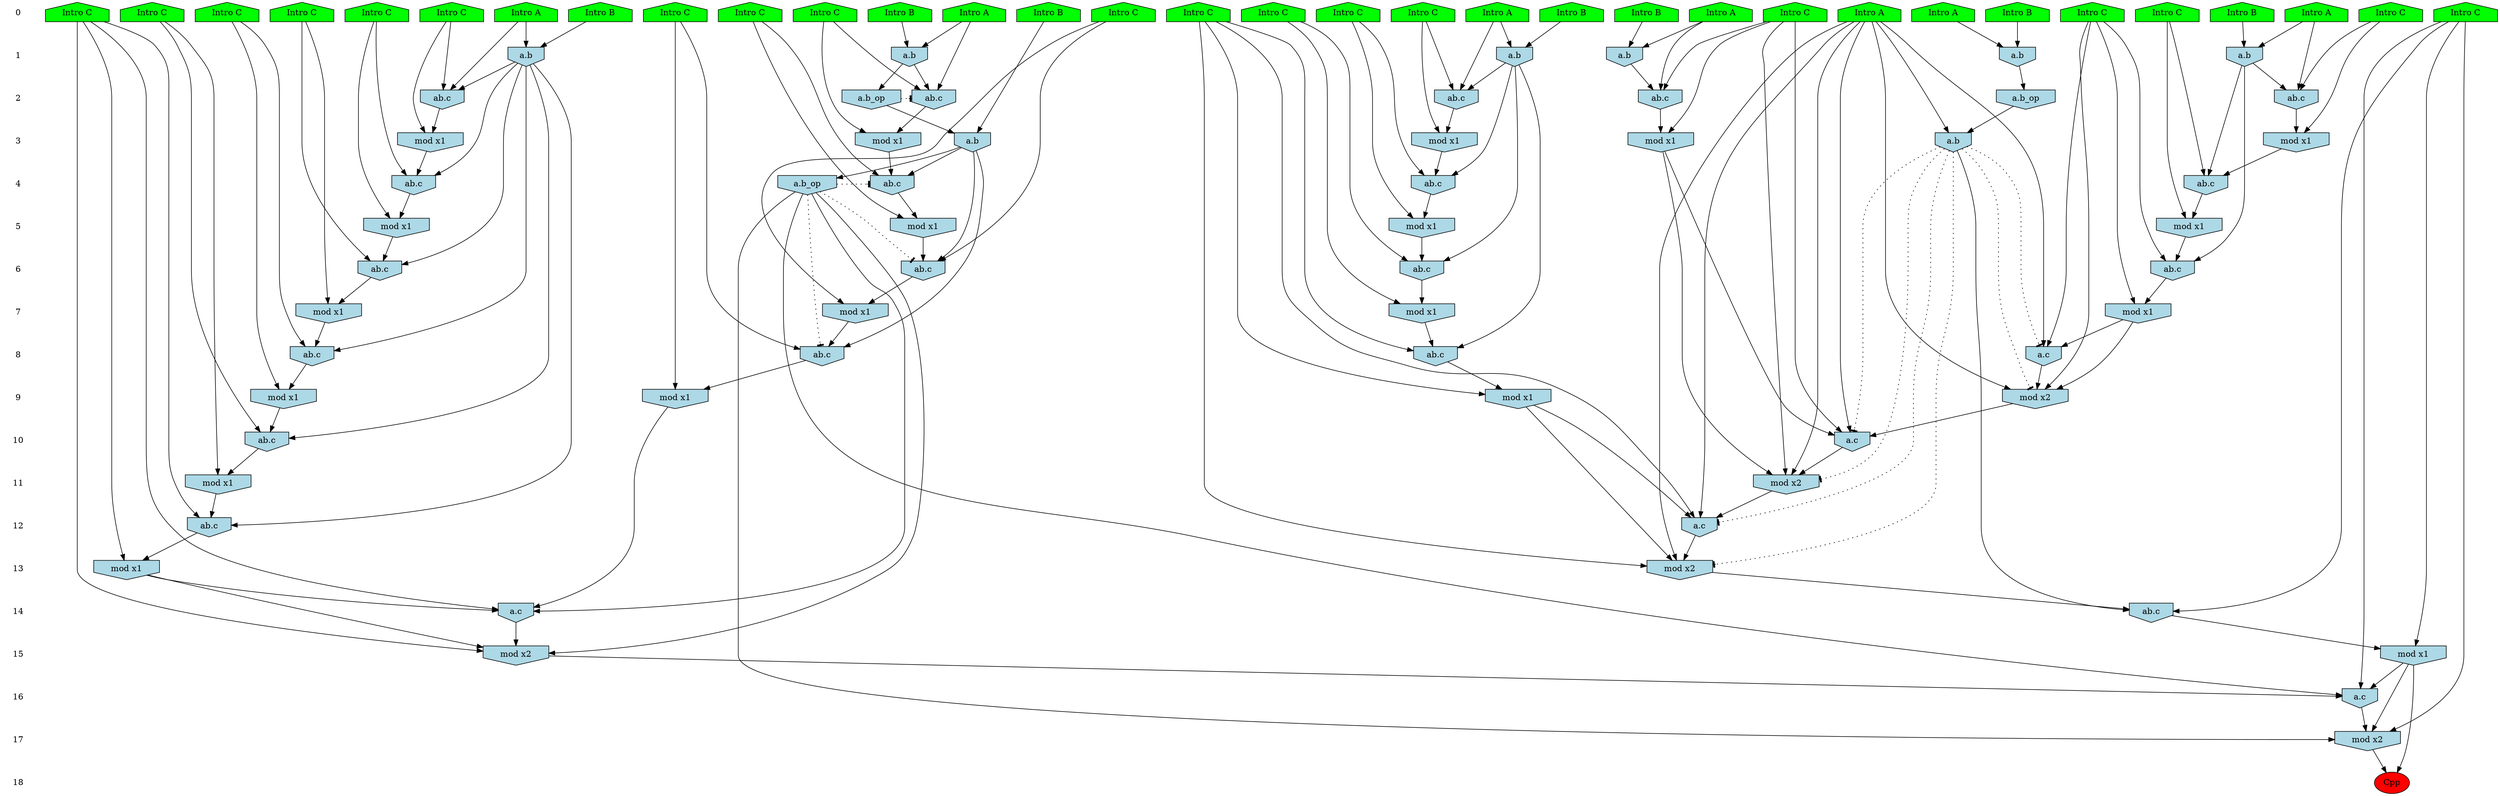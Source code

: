 /* Compression of 1 causal flows obtained in average at 1.735707E+01 t.u */
/* Compressed causal flows were: [3050] */
digraph G{
 ranksep=.5 ; 
{ rank = same ; "0" [shape=plaintext] ; node_1 [label ="Intro A", shape=house, style=filled, fillcolor=green] ;
node_2 [label ="Intro B", shape=house, style=filled, fillcolor=green] ;
node_3 [label ="Intro A", shape=house, style=filled, fillcolor=green] ;
node_4 [label ="Intro A", shape=house, style=filled, fillcolor=green] ;
node_5 [label ="Intro A", shape=house, style=filled, fillcolor=green] ;
node_6 [label ="Intro A", shape=house, style=filled, fillcolor=green] ;
node_7 [label ="Intro B", shape=house, style=filled, fillcolor=green] ;
node_8 [label ="Intro B", shape=house, style=filled, fillcolor=green] ;
node_9 [label ="Intro B", shape=house, style=filled, fillcolor=green] ;
node_10 [label ="Intro B", shape=house, style=filled, fillcolor=green] ;
node_11 [label ="Intro B", shape=house, style=filled, fillcolor=green] ;
node_12 [label ="Intro B", shape=house, style=filled, fillcolor=green] ;
node_13 [label ="Intro A", shape=house, style=filled, fillcolor=green] ;
node_14 [label ="Intro A", shape=house, style=filled, fillcolor=green] ;
node_15 [label ="Intro C", shape=house, style=filled, fillcolor=green] ;
node_16 [label ="Intro C", shape=house, style=filled, fillcolor=green] ;
node_17 [label ="Intro C", shape=house, style=filled, fillcolor=green] ;
node_18 [label ="Intro C", shape=house, style=filled, fillcolor=green] ;
node_19 [label ="Intro C", shape=house, style=filled, fillcolor=green] ;
node_20 [label ="Intro C", shape=house, style=filled, fillcolor=green] ;
node_21 [label ="Intro C", shape=house, style=filled, fillcolor=green] ;
node_22 [label ="Intro C", shape=house, style=filled, fillcolor=green] ;
node_23 [label ="Intro C", shape=house, style=filled, fillcolor=green] ;
node_24 [label ="Intro C", shape=house, style=filled, fillcolor=green] ;
node_25 [label ="Intro C", shape=house, style=filled, fillcolor=green] ;
node_26 [label ="Intro C", shape=house, style=filled, fillcolor=green] ;
node_27 [label ="Intro C", shape=house, style=filled, fillcolor=green] ;
node_28 [label ="Intro C", shape=house, style=filled, fillcolor=green] ;
node_29 [label ="Intro C", shape=house, style=filled, fillcolor=green] ;
node_30 [label ="Intro C", shape=house, style=filled, fillcolor=green] ;
node_31 [label ="Intro C", shape=house, style=filled, fillcolor=green] ;
node_32 [label ="Intro C", shape=house, style=filled, fillcolor=green] ;
node_33 [label ="Intro C", shape=house, style=filled, fillcolor=green] ;
}
{ rank = same ; "1" [shape=plaintext] ; node_34 [label="a.b", shape=invhouse, style=filled, fillcolor = lightblue] ;
node_35 [label="a.b", shape=invhouse, style=filled, fillcolor = lightblue] ;
node_36 [label="a.b", shape=invhouse, style=filled, fillcolor = lightblue] ;
node_37 [label="a.b", shape=invhouse, style=filled, fillcolor = lightblue] ;
node_39 [label="a.b", shape=invhouse, style=filled, fillcolor = lightblue] ;
node_59 [label="a.b", shape=invhouse, style=filled, fillcolor = lightblue] ;
}
{ rank = same ; "2" [shape=plaintext] ; node_38 [label="ab.c", shape=invhouse, style=filled, fillcolor = lightblue] ;
node_40 [label="ab.c", shape=invhouse, style=filled, fillcolor = lightblue] ;
node_42 [label="ab.c", shape=invhouse, style=filled, fillcolor = lightblue] ;
node_44 [label="ab.c", shape=invhouse, style=filled, fillcolor = lightblue] ;
node_45 [label="ab.c", shape=invhouse, style=filled, fillcolor = lightblue] ;
node_68 [label="a.b_op", shape=invhouse, style=filled, fillcolor = lightblue] ;
node_78 [label="a.b_op", shape=invhouse, style=filled, fillcolor = lightblue] ;
}
{ rank = same ; "3" [shape=plaintext] ; node_41 [label="mod x1", shape=invhouse, style=filled, fillcolor = lightblue] ;
node_43 [label="mod x1", shape=invhouse, style=filled, fillcolor = lightblue] ;
node_46 [label="mod x1", shape=invhouse, style=filled, fillcolor = lightblue] ;
node_47 [label="mod x1", shape=invhouse, style=filled, fillcolor = lightblue] ;
node_66 [label="mod x1", shape=invhouse, style=filled, fillcolor = lightblue] ;
node_69 [label="a.b", shape=invhouse, style=filled, fillcolor = lightblue] ;
node_79 [label="a.b", shape=invhouse, style=filled, fillcolor = lightblue] ;
}
{ rank = same ; "4" [shape=plaintext] ; node_48 [label="ab.c", shape=invhouse, style=filled, fillcolor = lightblue] ;
node_49 [label="ab.c", shape=invhouse, style=filled, fillcolor = lightblue] ;
node_50 [label="ab.c", shape=invhouse, style=filled, fillcolor = lightblue] ;
node_80 [label="ab.c", shape=invhouse, style=filled, fillcolor = lightblue] ;
node_88 [label="a.b_op", shape=invhouse, style=filled, fillcolor = lightblue] ;
}
{ rank = same ; "5" [shape=plaintext] ; node_51 [label="mod x1", shape=invhouse, style=filled, fillcolor = lightblue] ;
node_53 [label="mod x1", shape=invhouse, style=filled, fillcolor = lightblue] ;
node_55 [label="mod x1", shape=invhouse, style=filled, fillcolor = lightblue] ;
node_83 [label="mod x1", shape=invhouse, style=filled, fillcolor = lightblue] ;
}
{ rank = same ; "6" [shape=plaintext] ; node_52 [label="ab.c", shape=invhouse, style=filled, fillcolor = lightblue] ;
node_56 [label="ab.c", shape=invhouse, style=filled, fillcolor = lightblue] ;
node_58 [label="ab.c", shape=invhouse, style=filled, fillcolor = lightblue] ;
node_84 [label="ab.c", shape=invhouse, style=filled, fillcolor = lightblue] ;
}
{ rank = same ; "7" [shape=plaintext] ; node_54 [label="mod x1", shape=invhouse, style=filled, fillcolor = lightblue] ;
node_60 [label="mod x1", shape=invhouse, style=filled, fillcolor = lightblue] ;
node_62 [label="mod x1", shape=invhouse, style=filled, fillcolor = lightblue] ;
node_85 [label="mod x1", shape=invhouse, style=filled, fillcolor = lightblue] ;
}
{ rank = same ; "8" [shape=plaintext] ; node_57 [label="a.c", shape=invhouse, style=filled, fillcolor = lightblue] ;
node_63 [label="ab.c", shape=invhouse, style=filled, fillcolor = lightblue] ;
node_67 [label="ab.c", shape=invhouse, style=filled, fillcolor = lightblue] ;
node_86 [label="ab.c", shape=invhouse, style=filled, fillcolor = lightblue] ;
}
{ rank = same ; "9" [shape=plaintext] ; node_61 [label="mod x2", shape=invhouse, style=filled, fillcolor = lightblue] ;
node_64 [label="mod x1", shape=invhouse, style=filled, fillcolor = lightblue] ;
node_70 [label="mod x1", shape=invhouse, style=filled, fillcolor = lightblue] ;
node_87 [label="mod x1", shape=invhouse, style=filled, fillcolor = lightblue] ;
}
{ rank = same ; "10" [shape=plaintext] ; node_65 [label="a.c", shape=invhouse, style=filled, fillcolor = lightblue] ;
node_74 [label="ab.c", shape=invhouse, style=filled, fillcolor = lightblue] ;
}
{ rank = same ; "11" [shape=plaintext] ; node_71 [label="mod x2", shape=invhouse, style=filled, fillcolor = lightblue] ;
node_75 [label="mod x1", shape=invhouse, style=filled, fillcolor = lightblue] ;
}
{ rank = same ; "12" [shape=plaintext] ; node_72 [label="a.c", shape=invhouse, style=filled, fillcolor = lightblue] ;
node_76 [label="ab.c", shape=invhouse, style=filled, fillcolor = lightblue] ;
}
{ rank = same ; "13" [shape=plaintext] ; node_73 [label="mod x2", shape=invhouse, style=filled, fillcolor = lightblue] ;
node_77 [label="mod x1", shape=invhouse, style=filled, fillcolor = lightblue] ;
}
{ rank = same ; "14" [shape=plaintext] ; node_81 [label="ab.c", shape=invhouse, style=filled, fillcolor = lightblue] ;
node_89 [label="a.c", shape=invhouse, style=filled, fillcolor = lightblue] ;
}
{ rank = same ; "15" [shape=plaintext] ; node_82 [label="mod x1", shape=invhouse, style=filled, fillcolor = lightblue] ;
node_90 [label="mod x2", shape=invhouse, style=filled, fillcolor = lightblue] ;
}
{ rank = same ; "16" [shape=plaintext] ; node_91 [label="a.c", shape=invhouse, style=filled, fillcolor = lightblue] ;
}
{ rank = same ; "17" [shape=plaintext] ; node_92 [label="mod x2", shape=invhouse, style=filled, fillcolor = lightblue] ;
}
{ rank = same ; "18" [shape=plaintext] ; node_93 [label ="Cpp", style=filled, fillcolor=red] ;
}
"0" -> "1" [style="invis"]; 
"1" -> "2" [style="invis"]; 
"2" -> "3" [style="invis"]; 
"3" -> "4" [style="invis"]; 
"4" -> "5" [style="invis"]; 
"5" -> "6" [style="invis"]; 
"6" -> "7" [style="invis"]; 
"7" -> "8" [style="invis"]; 
"8" -> "9" [style="invis"]; 
"9" -> "10" [style="invis"]; 
"10" -> "11" [style="invis"]; 
"11" -> "12" [style="invis"]; 
"12" -> "13" [style="invis"]; 
"13" -> "14" [style="invis"]; 
"14" -> "15" [style="invis"]; 
"15" -> "16" [style="invis"]; 
"16" -> "17" [style="invis"]; 
"17" -> "18" [style="invis"]; 
node_6 -> node_34
node_12 -> node_34
node_4 -> node_35
node_10 -> node_35
node_1 -> node_36
node_7 -> node_36
node_3 -> node_37
node_8 -> node_37
node_6 -> node_38
node_17 -> node_38
node_34 -> node_38
node_5 -> node_39
node_9 -> node_39
node_1 -> node_40
node_25 -> node_40
node_36 -> node_40
node_25 -> node_41
node_40 -> node_41
node_3 -> node_42
node_32 -> node_42
node_37 -> node_42
node_32 -> node_43
node_42 -> node_43
node_5 -> node_44
node_29 -> node_44
node_39 -> node_44
node_4 -> node_45
node_27 -> node_45
node_35 -> node_45
node_17 -> node_46
node_38 -> node_46
node_29 -> node_47
node_44 -> node_47
node_18 -> node_48
node_39 -> node_48
node_47 -> node_48
node_33 -> node_49
node_37 -> node_49
node_43 -> node_49
node_15 -> node_50
node_34 -> node_50
node_46 -> node_50
node_33 -> node_51
node_49 -> node_51
node_21 -> node_52
node_37 -> node_52
node_51 -> node_52
node_15 -> node_53
node_50 -> node_53
node_21 -> node_54
node_52 -> node_54
node_18 -> node_55
node_48 -> node_55
node_24 -> node_56
node_34 -> node_56
node_53 -> node_56
node_14 -> node_57
node_21 -> node_57
node_54 -> node_57
node_19 -> node_58
node_39 -> node_58
node_55 -> node_58
node_2 -> node_59
node_13 -> node_59
node_24 -> node_60
node_56 -> node_60
node_14 -> node_61
node_21 -> node_61
node_54 -> node_61
node_57 -> node_61
node_19 -> node_62
node_58 -> node_62
node_28 -> node_63
node_39 -> node_63
node_62 -> node_63
node_28 -> node_64
node_63 -> node_64
node_14 -> node_65
node_25 -> node_65
node_41 -> node_65
node_61 -> node_65
node_27 -> node_66
node_45 -> node_66
node_31 -> node_67
node_34 -> node_67
node_60 -> node_67
node_35 -> node_68
node_11 -> node_69
node_68 -> node_69
node_31 -> node_70
node_67 -> node_70
node_14 -> node_71
node_25 -> node_71
node_41 -> node_71
node_65 -> node_71
node_14 -> node_72
node_28 -> node_72
node_64 -> node_72
node_71 -> node_72
node_14 -> node_73
node_28 -> node_73
node_64 -> node_73
node_72 -> node_73
node_20 -> node_74
node_34 -> node_74
node_70 -> node_74
node_20 -> node_75
node_74 -> node_75
node_23 -> node_76
node_34 -> node_76
node_75 -> node_76
node_23 -> node_77
node_76 -> node_77
node_59 -> node_78
node_14 -> node_79
node_78 -> node_79
node_30 -> node_80
node_66 -> node_80
node_69 -> node_80
node_16 -> node_81
node_73 -> node_81
node_79 -> node_81
node_16 -> node_82
node_81 -> node_82
node_30 -> node_83
node_80 -> node_83
node_22 -> node_84
node_69 -> node_84
node_83 -> node_84
node_22 -> node_85
node_84 -> node_85
node_26 -> node_86
node_69 -> node_86
node_85 -> node_86
node_26 -> node_87
node_86 -> node_87
node_69 -> node_88
node_23 -> node_89
node_77 -> node_89
node_87 -> node_89
node_88 -> node_89
node_23 -> node_90
node_77 -> node_90
node_88 -> node_90
node_89 -> node_90
node_16 -> node_91
node_82 -> node_91
node_88 -> node_91
node_90 -> node_91
node_16 -> node_92
node_82 -> node_92
node_88 -> node_92
node_91 -> node_92
node_82 -> node_93
node_92 -> node_93
node_68 -> node_45 [style=dotted, arrowhead = tee] 
node_79 -> node_73 [style=dotted, arrowhead = tee] 
node_79 -> node_72 [style=dotted, arrowhead = tee] 
node_79 -> node_71 [style=dotted, arrowhead = tee] 
node_79 -> node_65 [style=dotted, arrowhead = tee] 
node_79 -> node_61 [style=dotted, arrowhead = tee] 
node_79 -> node_57 [style=dotted, arrowhead = tee] 
node_88 -> node_86 [style=dotted, arrowhead = tee] 
node_88 -> node_84 [style=dotted, arrowhead = tee] 
node_88 -> node_80 [style=dotted, arrowhead = tee] 
}
/*
 Dot generation time: 0.001140
*/